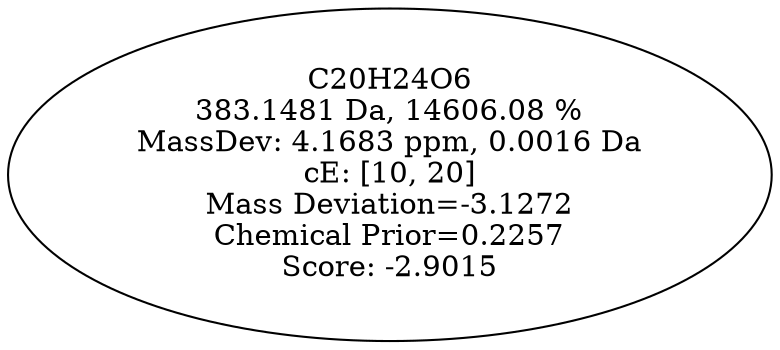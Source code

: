 strict digraph {
v1 [label="C20H24O6\n383.1481 Da, 14606.08 %\nMassDev: 4.1683 ppm, 0.0016 Da\ncE: [10, 20]\nMass Deviation=-3.1272\nChemical Prior=0.2257\nScore: -2.9015"];
}